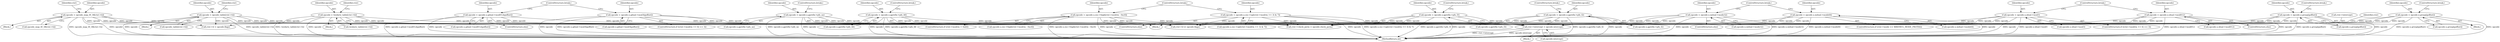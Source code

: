 digraph "0_linux_d9092f52d7e61dd1557f2db2400ddb430e85937e@pointer" {
"1000850" [label="(Call,ctxt->intercept = opcode.intercept)"];
"1000695" [label="(Call,opcode = opcode.u.esc->op[(ctxt->modrm >> 3) & 7])"];
"1000597" [label="(Call,opcode = opcode.u.group[goffset])"];
"1000679" [label="(Call,opcode = opcode.u.esc->high[ctxt->modrm - 0xc0])"];
"1000424" [label="(Call,opcode = twobyte_table[ctxt->b])"];
"1000577" [label="(Call,opcode = opcode.u.gdual->mod012[goffset])"];
"1000450" [label="(Call,opcode = opcode_map_0f_38[ctxt->b])"];
"1000650" [label="(Call,opcode = opcode.u.gprefix->pfx_f2)"];
"1000628" [label="(Call,opcode = opcode.u.gprefix->pfx_no)"];
"1000639" [label="(Call,opcode = opcode.u.gprefix->pfx_66)"];
"1000661" [label="(Call,opcode = opcode.u.gprefix->pfx_f3)"];
"1000565" [label="(Call,opcode = opcode.u.gdual->mod3[goffset])"];
"1000749" [label="(Call,opcode = opcode.u.mdual->mode64)"];
"1000759" [label="(Call,opcode = opcode.u.mdual->mode32)"];
"1000722" [label="(Call,opcode = opcode.u.idual->mod3)"];
"1000537" [label="(Call,opcode = opcode.u.group[goffset])"];
"1000398" [label="(Call,opcode = opcode_table[ctxt->b])"];
"1000732" [label="(Call,opcode = opcode.u.idual->mod012)"];
"1000695" [label="(Call,opcode = opcode.u.esc->op[(ctxt->modrm >> 3) & 7])"];
"1000597" [label="(Call,opcode = opcode.u.group[goffset])"];
"1000434" [label="(Identifier,ctxt)"];
"1000662" [label="(Identifier,opcode)"];
"1000850" [label="(Call,ctxt->intercept = opcode.intercept)"];
"1000133" [label="(Block,)"];
"1000451" [label="(Identifier,opcode)"];
"1000598" [label="(Identifier,opcode)"];
"1000681" [label="(Call,opcode.u.esc->high[ctxt->modrm - 0xc0])"];
"1000722" [label="(Call,opcode = opcode.u.idual->mod3)"];
"1000663" [label="(Call,opcode.u.gprefix->pfx_f3)"];
"1000626" [label="(Block,)"];
"1000759" [label="(Call,opcode = opcode.u.mdual->mode32)"];
"1000411" [label="(Block,)"];
"1000780" [label="(Call,ctxt->d |= opcode.flags)"];
"1000714" [label="(ControlStructure,if ((ctxt->modrm >> 6) == 3))"];
"1000851" [label="(Call,ctxt->intercept)"];
"1000408" [label="(Identifier,ctxt)"];
"1000854" [label="(Call,opcode.intercept)"];
"1000723" [label="(Identifier,opcode)"];
"1000659" [label="(ControlStructure,break;)"];
"1000648" [label="(ControlStructure,break;)"];
"1000398" [label="(Call,opcode = opcode_table[ctxt->b])"];
"1000579" [label="(Call,opcode.u.gdual->mod012[goffset])"];
"1001128" [label="(MethodReturn,int)"];
"1000758" [label="(ControlStructure,else)"];
"1000567" [label="(Call,opcode.u.gdual->mod3[goffset])"];
"1000425" [label="(Identifier,opcode)"];
"1000637" [label="(ControlStructure,break;)"];
"1000724" [label="(Call,opcode.u.idual->mod3)"];
"1000860" [label="(Identifier,ctxt)"];
"1000670" [label="(ControlStructure,break;)"];
"1000641" [label="(Call,opcode.u.gprefix->pfx_66)"];
"1000424" [label="(Call,opcode = twobyte_table[ctxt->b])"];
"1000749" [label="(Call,opcode = opcode.u.mdual->mode64)"];
"1000399" [label="(Identifier,opcode)"];
"1000539" [label="(Call,opcode.u.group[goffset])"];
"1000538" [label="(Identifier,opcode)"];
"1000768" [label="(ControlStructure,break;)"];
"1000679" [label="(Call,opcode = opcode.u.esc->high[ctxt->modrm - 0xc0])"];
"1000630" [label="(Call,opcode.u.gprefix->pfx_no)"];
"1000457" [label="(Call,ctxt->d = opcode.flags)"];
"1000673" [label="(ControlStructure,if (ctxt->modrm > 0xbf))"];
"1000566" [label="(Identifier,opcode)"];
"1000760" [label="(Identifier,opcode)"];
"1000743" [label="(ControlStructure,if (ctxt->mode == X86EMUL_MODE_PROT64))"];
"1000843" [label="(Call,ctxt->check_perm = opcode.check_perm)"];
"1000599" [label="(Call,opcode.u.group[goffset])"];
"1000734" [label="(Call,opcode.u.idual->mod012)"];
"1000751" [label="(Call,opcode.u.mdual->mode64)"];
"1000733" [label="(Identifier,opcode)"];
"1000546" [label="(ControlStructure,break;)"];
"1000426" [label="(Call,twobyte_table[ctxt->b])"];
"1000537" [label="(Call,opcode = opcode.u.group[goffset])"];
"1000741" [label="(ControlStructure,break;)"];
"1000661" [label="(Call,opcode = opcode.u.gprefix->pfx_f3)"];
"1000578" [label="(Identifier,opcode)"];
"1000459" [label="(Identifier,ctxt)"];
"1000400" [label="(Call,opcode_table[ctxt->b])"];
"1000557" [label="(ControlStructure,if ((ctxt->modrm >> 6) == 3))"];
"1000652" [label="(Call,opcode.u.gprefix->pfx_f2)"];
"1000761" [label="(Call,opcode.u.mdual->mode32)"];
"1000712" [label="(ControlStructure,break;)"];
"1000680" [label="(Identifier,opcode)"];
"1000588" [label="(ControlStructure,break;)"];
"1000628" [label="(Call,opcode = opcode.u.gprefix->pfx_no)"];
"1000437" [label="(Block,)"];
"1000452" [label="(Call,opcode_map_0f_38[ctxt->b])"];
"1000606" [label="(ControlStructure,break;)"];
"1000576" [label="(ControlStructure,else)"];
"1000650" [label="(Call,opcode = opcode.u.gprefix->pfx_f2)"];
"1000731" [label="(ControlStructure,else)"];
"1000696" [label="(Identifier,opcode)"];
"1000450" [label="(Call,opcode = opcode_map_0f_38[ctxt->b])"];
"1000577" [label="(Call,opcode = opcode.u.gdual->mod012[goffset])"];
"1000732" [label="(Call,opcode = opcode.u.idual->mod012)"];
"1000526" [label="(Block,)"];
"1000629" [label="(Identifier,opcode)"];
"1000639" [label="(Call,opcode = opcode.u.gprefix->pfx_66)"];
"1000694" [label="(ControlStructure,else)"];
"1000697" [label="(Call,opcode.u.esc->op[(ctxt->modrm >> 3) & 7])"];
"1000651" [label="(Identifier,opcode)"];
"1000842" [label="(Block,)"];
"1000750" [label="(Identifier,opcode)"];
"1000640" [label="(Identifier,opcode)"];
"1000565" [label="(Call,opcode = opcode.u.gdual->mod3[goffset])"];
"1000850" -> "1000842"  [label="AST: "];
"1000850" -> "1000854"  [label="CFG: "];
"1000851" -> "1000850"  [label="AST: "];
"1000854" -> "1000850"  [label="AST: "];
"1000860" -> "1000850"  [label="CFG: "];
"1000850" -> "1001128"  [label="DDG: ctxt->intercept"];
"1000850" -> "1001128"  [label="DDG: opcode.intercept"];
"1000695" -> "1000850"  [label="DDG: opcode"];
"1000597" -> "1000850"  [label="DDG: opcode"];
"1000679" -> "1000850"  [label="DDG: opcode"];
"1000424" -> "1000850"  [label="DDG: opcode"];
"1000577" -> "1000850"  [label="DDG: opcode"];
"1000450" -> "1000850"  [label="DDG: opcode"];
"1000650" -> "1000850"  [label="DDG: opcode"];
"1000628" -> "1000850"  [label="DDG: opcode"];
"1000639" -> "1000850"  [label="DDG: opcode"];
"1000661" -> "1000850"  [label="DDG: opcode"];
"1000565" -> "1000850"  [label="DDG: opcode"];
"1000749" -> "1000850"  [label="DDG: opcode"];
"1000759" -> "1000850"  [label="DDG: opcode"];
"1000722" -> "1000850"  [label="DDG: opcode"];
"1000537" -> "1000850"  [label="DDG: opcode"];
"1000398" -> "1000850"  [label="DDG: opcode"];
"1000732" -> "1000850"  [label="DDG: opcode"];
"1000695" -> "1000694"  [label="AST: "];
"1000695" -> "1000697"  [label="CFG: "];
"1000696" -> "1000695"  [label="AST: "];
"1000697" -> "1000695"  [label="AST: "];
"1000712" -> "1000695"  [label="CFG: "];
"1000695" -> "1001128"  [label="DDG: opcode"];
"1000695" -> "1001128"  [label="DDG: opcode.u.esc->op[(ctxt->modrm >> 3) & 7]"];
"1000695" -> "1000780"  [label="DDG: opcode"];
"1000695" -> "1000843"  [label="DDG: opcode"];
"1000597" -> "1000526"  [label="AST: "];
"1000597" -> "1000599"  [label="CFG: "];
"1000598" -> "1000597"  [label="AST: "];
"1000599" -> "1000597"  [label="AST: "];
"1000606" -> "1000597"  [label="CFG: "];
"1000597" -> "1001128"  [label="DDG: opcode.u.group[goffset]"];
"1000597" -> "1001128"  [label="DDG: opcode"];
"1000597" -> "1000780"  [label="DDG: opcode"];
"1000597" -> "1000843"  [label="DDG: opcode"];
"1000679" -> "1000673"  [label="AST: "];
"1000679" -> "1000681"  [label="CFG: "];
"1000680" -> "1000679"  [label="AST: "];
"1000681" -> "1000679"  [label="AST: "];
"1000712" -> "1000679"  [label="CFG: "];
"1000679" -> "1001128"  [label="DDG: opcode.u.esc->high[ctxt->modrm - 0xc0]"];
"1000679" -> "1001128"  [label="DDG: opcode"];
"1000679" -> "1000780"  [label="DDG: opcode"];
"1000679" -> "1000843"  [label="DDG: opcode"];
"1000424" -> "1000411"  [label="AST: "];
"1000424" -> "1000426"  [label="CFG: "];
"1000425" -> "1000424"  [label="AST: "];
"1000426" -> "1000424"  [label="AST: "];
"1000434" -> "1000424"  [label="CFG: "];
"1000424" -> "1001128"  [label="DDG: twobyte_table[ctxt->b]"];
"1000424" -> "1001128"  [label="DDG: opcode"];
"1000424" -> "1000457"  [label="DDG: opcode"];
"1000424" -> "1000780"  [label="DDG: opcode"];
"1000424" -> "1000843"  [label="DDG: opcode"];
"1000577" -> "1000576"  [label="AST: "];
"1000577" -> "1000579"  [label="CFG: "];
"1000578" -> "1000577"  [label="AST: "];
"1000579" -> "1000577"  [label="AST: "];
"1000588" -> "1000577"  [label="CFG: "];
"1000577" -> "1001128"  [label="DDG: opcode.u.gdual->mod012[goffset]"];
"1000577" -> "1001128"  [label="DDG: opcode"];
"1000577" -> "1000780"  [label="DDG: opcode"];
"1000577" -> "1000843"  [label="DDG: opcode"];
"1000450" -> "1000437"  [label="AST: "];
"1000450" -> "1000452"  [label="CFG: "];
"1000451" -> "1000450"  [label="AST: "];
"1000452" -> "1000450"  [label="AST: "];
"1000459" -> "1000450"  [label="CFG: "];
"1000450" -> "1001128"  [label="DDG: opcode_map_0f_38[ctxt->b]"];
"1000450" -> "1001128"  [label="DDG: opcode"];
"1000450" -> "1000457"  [label="DDG: opcode"];
"1000450" -> "1000780"  [label="DDG: opcode"];
"1000450" -> "1000843"  [label="DDG: opcode"];
"1000650" -> "1000626"  [label="AST: "];
"1000650" -> "1000652"  [label="CFG: "];
"1000651" -> "1000650"  [label="AST: "];
"1000652" -> "1000650"  [label="AST: "];
"1000659" -> "1000650"  [label="CFG: "];
"1000650" -> "1001128"  [label="DDG: opcode"];
"1000650" -> "1001128"  [label="DDG: opcode.u.gprefix->pfx_f2"];
"1000650" -> "1000780"  [label="DDG: opcode"];
"1000650" -> "1000843"  [label="DDG: opcode"];
"1000628" -> "1000626"  [label="AST: "];
"1000628" -> "1000630"  [label="CFG: "];
"1000629" -> "1000628"  [label="AST: "];
"1000630" -> "1000628"  [label="AST: "];
"1000637" -> "1000628"  [label="CFG: "];
"1000628" -> "1001128"  [label="DDG: opcode.u.gprefix->pfx_no"];
"1000628" -> "1001128"  [label="DDG: opcode"];
"1000628" -> "1000780"  [label="DDG: opcode"];
"1000628" -> "1000843"  [label="DDG: opcode"];
"1000639" -> "1000626"  [label="AST: "];
"1000639" -> "1000641"  [label="CFG: "];
"1000640" -> "1000639"  [label="AST: "];
"1000641" -> "1000639"  [label="AST: "];
"1000648" -> "1000639"  [label="CFG: "];
"1000639" -> "1001128"  [label="DDG: opcode.u.gprefix->pfx_66"];
"1000639" -> "1001128"  [label="DDG: opcode"];
"1000639" -> "1000780"  [label="DDG: opcode"];
"1000639" -> "1000843"  [label="DDG: opcode"];
"1000661" -> "1000626"  [label="AST: "];
"1000661" -> "1000663"  [label="CFG: "];
"1000662" -> "1000661"  [label="AST: "];
"1000663" -> "1000661"  [label="AST: "];
"1000670" -> "1000661"  [label="CFG: "];
"1000661" -> "1001128"  [label="DDG: opcode.u.gprefix->pfx_f3"];
"1000661" -> "1001128"  [label="DDG: opcode"];
"1000661" -> "1000780"  [label="DDG: opcode"];
"1000661" -> "1000843"  [label="DDG: opcode"];
"1000565" -> "1000557"  [label="AST: "];
"1000565" -> "1000567"  [label="CFG: "];
"1000566" -> "1000565"  [label="AST: "];
"1000567" -> "1000565"  [label="AST: "];
"1000588" -> "1000565"  [label="CFG: "];
"1000565" -> "1001128"  [label="DDG: opcode"];
"1000565" -> "1001128"  [label="DDG: opcode.u.gdual->mod3[goffset]"];
"1000565" -> "1000780"  [label="DDG: opcode"];
"1000565" -> "1000843"  [label="DDG: opcode"];
"1000749" -> "1000743"  [label="AST: "];
"1000749" -> "1000751"  [label="CFG: "];
"1000750" -> "1000749"  [label="AST: "];
"1000751" -> "1000749"  [label="AST: "];
"1000768" -> "1000749"  [label="CFG: "];
"1000749" -> "1001128"  [label="DDG: opcode.u.mdual->mode64"];
"1000749" -> "1001128"  [label="DDG: opcode"];
"1000749" -> "1000780"  [label="DDG: opcode"];
"1000749" -> "1000843"  [label="DDG: opcode"];
"1000759" -> "1000758"  [label="AST: "];
"1000759" -> "1000761"  [label="CFG: "];
"1000760" -> "1000759"  [label="AST: "];
"1000761" -> "1000759"  [label="AST: "];
"1000768" -> "1000759"  [label="CFG: "];
"1000759" -> "1001128"  [label="DDG: opcode"];
"1000759" -> "1001128"  [label="DDG: opcode.u.mdual->mode32"];
"1000759" -> "1000780"  [label="DDG: opcode"];
"1000759" -> "1000843"  [label="DDG: opcode"];
"1000722" -> "1000714"  [label="AST: "];
"1000722" -> "1000724"  [label="CFG: "];
"1000723" -> "1000722"  [label="AST: "];
"1000724" -> "1000722"  [label="AST: "];
"1000741" -> "1000722"  [label="CFG: "];
"1000722" -> "1001128"  [label="DDG: opcode.u.idual->mod3"];
"1000722" -> "1001128"  [label="DDG: opcode"];
"1000722" -> "1000780"  [label="DDG: opcode"];
"1000722" -> "1000843"  [label="DDG: opcode"];
"1000537" -> "1000526"  [label="AST: "];
"1000537" -> "1000539"  [label="CFG: "];
"1000538" -> "1000537"  [label="AST: "];
"1000539" -> "1000537"  [label="AST: "];
"1000546" -> "1000537"  [label="CFG: "];
"1000537" -> "1001128"  [label="DDG: opcode.u.group[goffset]"];
"1000537" -> "1001128"  [label="DDG: opcode"];
"1000537" -> "1000780"  [label="DDG: opcode"];
"1000537" -> "1000843"  [label="DDG: opcode"];
"1000398" -> "1000133"  [label="AST: "];
"1000398" -> "1000400"  [label="CFG: "];
"1000399" -> "1000398"  [label="AST: "];
"1000400" -> "1000398"  [label="AST: "];
"1000408" -> "1000398"  [label="CFG: "];
"1000398" -> "1001128"  [label="DDG: opcode_table[ctxt->b]"];
"1000398" -> "1001128"  [label="DDG: opcode"];
"1000398" -> "1000457"  [label="DDG: opcode"];
"1000398" -> "1000780"  [label="DDG: opcode"];
"1000398" -> "1000843"  [label="DDG: opcode"];
"1000732" -> "1000731"  [label="AST: "];
"1000732" -> "1000734"  [label="CFG: "];
"1000733" -> "1000732"  [label="AST: "];
"1000734" -> "1000732"  [label="AST: "];
"1000741" -> "1000732"  [label="CFG: "];
"1000732" -> "1001128"  [label="DDG: opcode.u.idual->mod012"];
"1000732" -> "1001128"  [label="DDG: opcode"];
"1000732" -> "1000780"  [label="DDG: opcode"];
"1000732" -> "1000843"  [label="DDG: opcode"];
}
